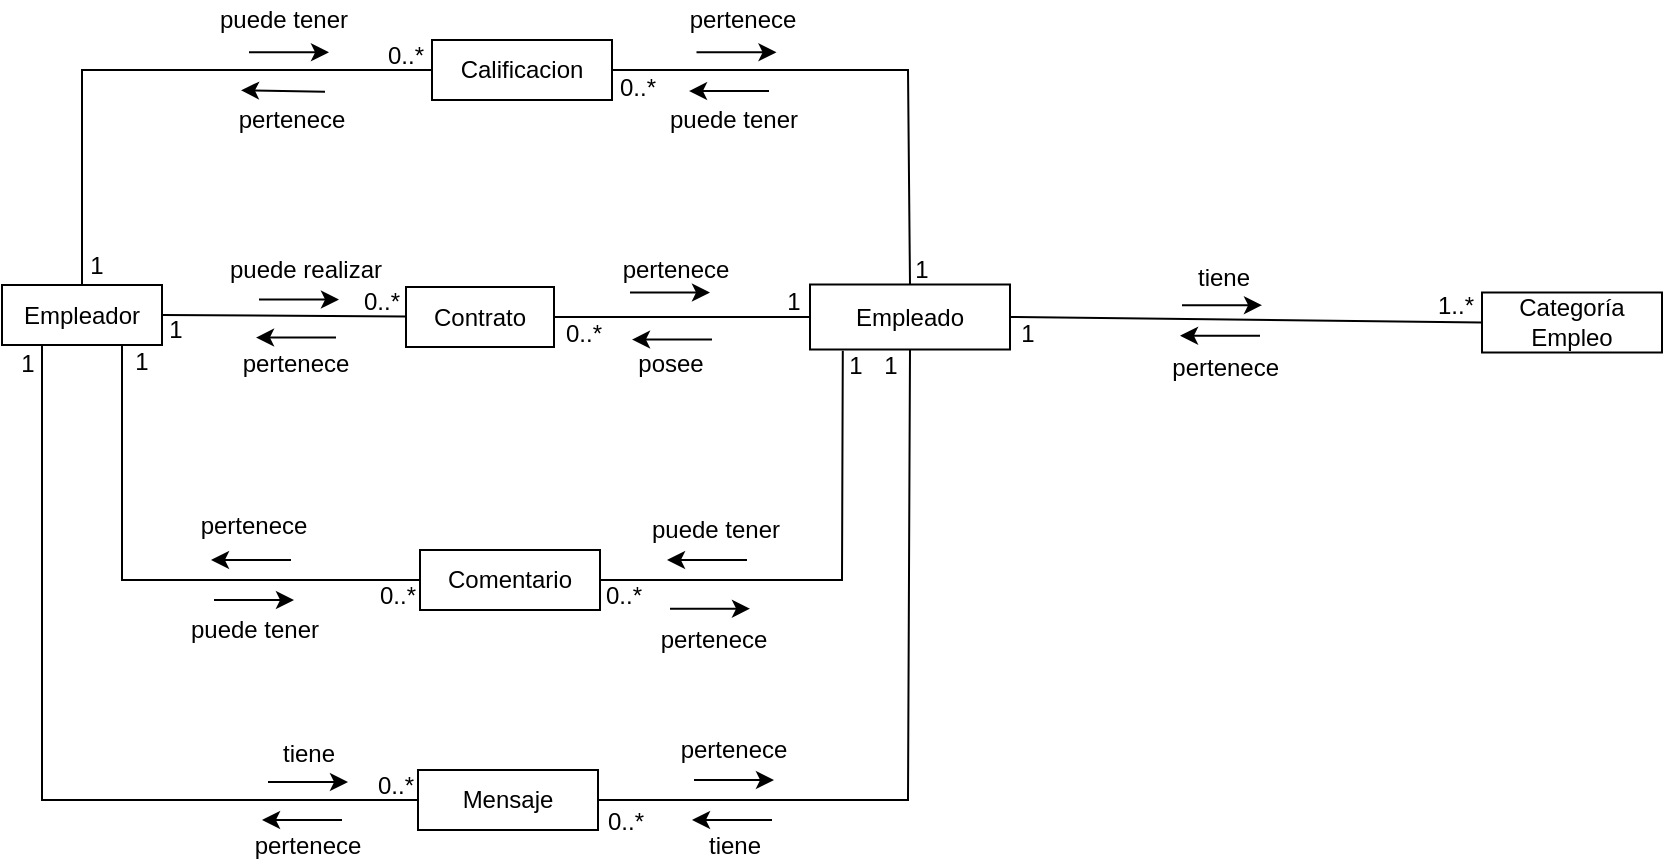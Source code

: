 <mxfile version="20.2.8" type="device"><diagram id="of9pC4fw-MPHWpr6VbC8" name="Página-1"><mxGraphModel dx="633" dy="253" grid="1" gridSize="10" guides="1" tooltips="1" connect="1" arrows="1" fold="1" page="1" pageScale="1" pageWidth="827" pageHeight="1169" math="0" shadow="0"><root><mxCell id="0"/><mxCell id="1" parent="0"/><mxCell id="vg7QcbYvOYsoTMYz2Rsn-1" value="Calificacion" style="rounded=0;whiteSpace=wrap;html=1;" parent="1" vertex="1"><mxGeometry x="295" y="220" width="90" height="30" as="geometry"/></mxCell><mxCell id="vg7QcbYvOYsoTMYz2Rsn-2" value="Empleador" style="rounded=0;whiteSpace=wrap;html=1;" parent="1" vertex="1"><mxGeometry x="80" y="342.5" width="80" height="30" as="geometry"/></mxCell><mxCell id="aUI9zjwgP-qlKRp5OmpV-1" style="edgeStyle=orthogonalEdgeStyle;rounded=0;orthogonalLoop=1;jettySize=auto;html=1;entryX=1;entryY=0.5;entryDx=0;entryDy=0;endArrow=none;endFill=0;" parent="1" source="vg7QcbYvOYsoTMYz2Rsn-3" target="-ia9TVICKKa9PZTKKcAM-2" edge="1"><mxGeometry relative="1" as="geometry"/></mxCell><mxCell id="vg7QcbYvOYsoTMYz2Rsn-3" value="Empleado" style="rounded=0;whiteSpace=wrap;html=1;" parent="1" vertex="1"><mxGeometry x="484" y="342.25" width="100" height="32.5" as="geometry"/></mxCell><mxCell id="vg7QcbYvOYsoTMYz2Rsn-4" value="Categoría Empleo" style="rounded=0;whiteSpace=wrap;html=1;" parent="1" vertex="1"><mxGeometry x="820" y="346.25" width="90" height="30" as="geometry"/></mxCell><mxCell id="vg7QcbYvOYsoTMYz2Rsn-6" value="" style="endArrow=none;html=1;rounded=0;exitX=1;exitY=0.5;exitDx=0;exitDy=0;" parent="1" source="vg7QcbYvOYsoTMYz2Rsn-2" target="-ia9TVICKKa9PZTKKcAM-2" edge="1"><mxGeometry width="50" height="50" relative="1" as="geometry"><mxPoint x="240" y="370" as="sourcePoint"/><mxPoint x="480" y="360" as="targetPoint"/></mxGeometry></mxCell><mxCell id="vg7QcbYvOYsoTMYz2Rsn-8" value="" style="endArrow=none;html=1;rounded=0;entryX=0;entryY=0.5;entryDx=0;entryDy=0;exitX=0.5;exitY=0;exitDx=0;exitDy=0;" parent="1" source="vg7QcbYvOYsoTMYz2Rsn-2" target="vg7QcbYvOYsoTMYz2Rsn-1" edge="1"><mxGeometry width="50" height="50" relative="1" as="geometry"><mxPoint x="140" y="320" as="sourcePoint"/><mxPoint x="190" y="270" as="targetPoint"/><Array as="points"><mxPoint x="120" y="235"/></Array></mxGeometry></mxCell><mxCell id="vg7QcbYvOYsoTMYz2Rsn-9" value="" style="endArrow=classic;html=1;rounded=0;" parent="1" edge="1"><mxGeometry width="50" height="50" relative="1" as="geometry"><mxPoint x="394" y="346.25" as="sourcePoint"/><mxPoint x="434" y="346.25" as="targetPoint"/></mxGeometry></mxCell><mxCell id="vg7QcbYvOYsoTMYz2Rsn-10" value="" style="endArrow=none;html=1;rounded=0;entryX=0;entryY=0.5;entryDx=0;entryDy=0;exitX=1;exitY=0.5;exitDx=0;exitDy=0;" parent="1" source="vg7QcbYvOYsoTMYz2Rsn-3" target="vg7QcbYvOYsoTMYz2Rsn-4" edge="1"><mxGeometry width="50" height="50" relative="1" as="geometry"><mxPoint x="540" y="360" as="sourcePoint"/><mxPoint x="564" y="310" as="targetPoint"/></mxGeometry></mxCell><mxCell id="KfLtf7levQlxupuaYCD2-9" style="endArrow=none;html=1;rounded=0;entryX=0.164;entryY=1.02;entryDx=0;entryDy=0;exitX=1;exitY=0.5;exitDx=0;exitDy=0;entryPerimeter=0;" parent="1" source="KfLtf7levQlxupuaYCD2-2" target="vg7QcbYvOYsoTMYz2Rsn-3" edge="1"><mxGeometry relative="1" as="geometry"><Array as="points"><mxPoint x="500" y="490"/></Array></mxGeometry></mxCell><mxCell id="KfLtf7levQlxupuaYCD2-2" value="Comentario" style="rounded=0;whiteSpace=wrap;html=1;" parent="1" vertex="1"><mxGeometry x="289" y="475" width="90" height="30" as="geometry"/></mxCell><mxCell id="KfLtf7levQlxupuaYCD2-4" value="" style="endArrow=classic;html=1;rounded=0;" parent="1" edge="1"><mxGeometry width="50" height="50" relative="1" as="geometry"><mxPoint x="670.0" y="352.57" as="sourcePoint"/><mxPoint x="710.0" y="352.57" as="targetPoint"/></mxGeometry></mxCell><mxCell id="vg7QcbYvOYsoTMYz2Rsn-14" value="" style="endArrow=none;html=1;rounded=0;entryX=1;entryY=0.5;entryDx=0;entryDy=0;exitX=0.5;exitY=0;exitDx=0;exitDy=0;" parent="1" source="vg7QcbYvOYsoTMYz2Rsn-3" target="vg7QcbYvOYsoTMYz2Rsn-1" edge="1"><mxGeometry width="50" height="50" relative="1" as="geometry"><mxPoint x="464" y="337.5" as="sourcePoint"/><mxPoint x="554" y="232.5" as="targetPoint"/><Array as="points"><mxPoint x="533" y="235"/></Array></mxGeometry></mxCell><mxCell id="KfLtf7levQlxupuaYCD2-5" value="" style="endArrow=classic;html=1;rounded=0;" parent="1" edge="1"><mxGeometry width="50" height="50" relative="1" as="geometry"><mxPoint x="709.0" y="367.85" as="sourcePoint"/><mxPoint x="669.0" y="367.85" as="targetPoint"/></mxGeometry></mxCell><mxCell id="KfLtf7levQlxupuaYCD2-8" value="" style="endArrow=none;html=1;rounded=0;entryX=0.75;entryY=1;entryDx=0;entryDy=0;exitX=0;exitY=0.5;exitDx=0;exitDy=0;" parent="1" source="KfLtf7levQlxupuaYCD2-2" target="vg7QcbYvOYsoTMYz2Rsn-2" edge="1"><mxGeometry width="50" height="50" relative="1" as="geometry"><mxPoint x="300" y="470" as="sourcePoint"/><mxPoint x="350" y="420" as="targetPoint"/><Array as="points"><mxPoint x="140" y="490"/></Array></mxGeometry></mxCell><mxCell id="KfLtf7levQlxupuaYCD2-10" value="" style="endArrow=classic;html=1;rounded=0;" parent="1" edge="1"><mxGeometry width="50" height="50" relative="1" as="geometry"><mxPoint x="247" y="368.77" as="sourcePoint"/><mxPoint x="207" y="368.77" as="targetPoint"/></mxGeometry></mxCell><mxCell id="KfLtf7levQlxupuaYCD2-11" style="endArrow=none;html=1;rounded=0;entryX=0.5;entryY=1;entryDx=0;entryDy=0;exitX=1;exitY=0.5;exitDx=0;exitDy=0;" parent="1" source="KfLtf7levQlxupuaYCD2-12" target="vg7QcbYvOYsoTMYz2Rsn-3" edge="1"><mxGeometry relative="1" as="geometry"><mxPoint x="489.0" y="377.14" as="targetPoint"/><Array as="points"><mxPoint x="533" y="600"/></Array></mxGeometry></mxCell><mxCell id="KfLtf7levQlxupuaYCD2-12" value="Mensaje" style="rounded=0;whiteSpace=wrap;html=1;" parent="1" vertex="1"><mxGeometry x="288" y="585" width="90" height="30" as="geometry"/></mxCell><mxCell id="KfLtf7levQlxupuaYCD2-13" value="" style="endArrow=none;html=1;rounded=0;entryX=0.25;entryY=1;entryDx=0;entryDy=0;exitX=0;exitY=0.5;exitDx=0;exitDy=0;" parent="1" source="KfLtf7levQlxupuaYCD2-12" target="vg7QcbYvOYsoTMYz2Rsn-2" edge="1"><mxGeometry width="50" height="50" relative="1" as="geometry"><mxPoint x="305" y="605" as="sourcePoint"/><mxPoint x="215" y="460.0" as="targetPoint"/><Array as="points"><mxPoint x="100" y="600"/></Array></mxGeometry></mxCell><mxCell id="KfLtf7levQlxupuaYCD2-14" value="" style="endArrow=classic;html=1;rounded=0;" parent="1" edge="1"><mxGeometry width="50" height="50" relative="1" as="geometry"><mxPoint x="452.5" y="480" as="sourcePoint"/><mxPoint x="412.5" y="480" as="targetPoint"/></mxGeometry></mxCell><mxCell id="KfLtf7levQlxupuaYCD2-15" value="" style="endArrow=classic;html=1;rounded=0;" parent="1" edge="1"><mxGeometry width="50" height="50" relative="1" as="geometry"><mxPoint x="186" y="500" as="sourcePoint"/><mxPoint x="226" y="500" as="targetPoint"/></mxGeometry></mxCell><mxCell id="KfLtf7levQlxupuaYCD2-16" value="" style="endArrow=classic;html=1;rounded=0;" parent="1" edge="1"><mxGeometry width="50" height="50" relative="1" as="geometry"><mxPoint x="426" y="590" as="sourcePoint"/><mxPoint x="466" y="590" as="targetPoint"/></mxGeometry></mxCell><mxCell id="KfLtf7levQlxupuaYCD2-17" value="" style="endArrow=classic;html=1;rounded=0;" parent="1" edge="1"><mxGeometry width="50" height="50" relative="1" as="geometry"><mxPoint x="250" y="610" as="sourcePoint"/><mxPoint x="210" y="610" as="targetPoint"/></mxGeometry></mxCell><mxCell id="NRFu18FWYWFKZ57OWyYP-1" value="1" style="text;html=1;strokeColor=none;fillColor=none;align=center;verticalAlign=middle;whiteSpace=wrap;rounded=0;" parent="1" vertex="1"><mxGeometry x="500" y="375.75" width="14" height="15" as="geometry"/></mxCell><mxCell id="NRFu18FWYWFKZ57OWyYP-2" value="1" style="text;html=1;strokeColor=none;fillColor=none;align=center;verticalAlign=middle;whiteSpace=wrap;rounded=0;" parent="1" vertex="1"><mxGeometry x="80" y="374.5" width="26" height="15" as="geometry"/></mxCell><mxCell id="NRFu18FWYWFKZ57OWyYP-5" value="tiene" style="text;html=1;strokeColor=none;fillColor=none;align=center;verticalAlign=middle;whiteSpace=wrap;rounded=0;" parent="1" vertex="1"><mxGeometry x="420.5" y="613" width="51" height="20" as="geometry"/></mxCell><mxCell id="NRFu18FWYWFKZ57OWyYP-6" value="pertenece" style="text;html=1;strokeColor=none;fillColor=none;align=center;verticalAlign=middle;whiteSpace=wrap;rounded=0;" parent="1" vertex="1"><mxGeometry x="406" y="565" width="80" height="20" as="geometry"/></mxCell><mxCell id="NRFu18FWYWFKZ57OWyYP-8" value="1" style="text;html=1;strokeColor=none;fillColor=none;align=center;verticalAlign=middle;whiteSpace=wrap;rounded=0;" parent="1" vertex="1"><mxGeometry x="140" y="373.5" width="20" height="15" as="geometry"/></mxCell><mxCell id="NRFu18FWYWFKZ57OWyYP-9" value="1" style="text;html=1;strokeColor=none;fillColor=none;align=center;verticalAlign=middle;whiteSpace=wrap;rounded=0;" parent="1" vertex="1"><mxGeometry x="532" y="327" width="16" height="15" as="geometry"/></mxCell><mxCell id="NRFu18FWYWFKZ57OWyYP-10" value="1" style="text;html=1;strokeColor=none;fillColor=none;align=center;verticalAlign=middle;whiteSpace=wrap;rounded=0;" parent="1" vertex="1"><mxGeometry x="116" y="325" width="23" height="15" as="geometry"/></mxCell><mxCell id="NRFu18FWYWFKZ57OWyYP-11" value="pertenece&amp;nbsp;" style="text;html=1;strokeColor=none;fillColor=none;align=center;verticalAlign=middle;whiteSpace=wrap;rounded=0;" parent="1" vertex="1"><mxGeometry x="660" y="373.75" width="67" height="20" as="geometry"/></mxCell><mxCell id="NRFu18FWYWFKZ57OWyYP-12" value="1" style="text;html=1;strokeColor=none;fillColor=none;align=center;verticalAlign=middle;whiteSpace=wrap;rounded=0;" parent="1" vertex="1"><mxGeometry x="587" y="363" width="12" height="8" as="geometry"/></mxCell><mxCell id="NRFu18FWYWFKZ57OWyYP-13" value="1..*" style="text;html=1;strokeColor=none;fillColor=none;align=center;verticalAlign=middle;whiteSpace=wrap;rounded=0;" parent="1" vertex="1"><mxGeometry x="797" y="345.5" width="20" height="15" as="geometry"/></mxCell><mxCell id="NRFu18FWYWFKZ57OWyYP-14" value="tiene" style="text;html=1;strokeColor=none;fillColor=none;align=center;verticalAlign=middle;whiteSpace=wrap;rounded=0;" parent="1" vertex="1"><mxGeometry x="666" y="329" width="50" height="20" as="geometry"/></mxCell><mxCell id="NRFu18FWYWFKZ57OWyYP-15" value="" style="endArrow=classic;html=1;rounded=0;" parent="1" edge="1"><mxGeometry width="50" height="50" relative="1" as="geometry"><mxPoint x="203.5" y="226.17" as="sourcePoint"/><mxPoint x="243.5" y="226.17" as="targetPoint"/></mxGeometry></mxCell><mxCell id="NRFu18FWYWFKZ57OWyYP-16" value="" style="endArrow=classic;html=1;rounded=0;" parent="1" edge="1"><mxGeometry width="50" height="50" relative="1" as="geometry"><mxPoint x="463.5" y="245.52" as="sourcePoint"/><mxPoint x="423.5" y="245.52" as="targetPoint"/></mxGeometry></mxCell><mxCell id="NRFu18FWYWFKZ57OWyYP-18" value="puede tener" style="text;html=1;strokeColor=none;fillColor=none;align=center;verticalAlign=middle;whiteSpace=wrap;rounded=0;" parent="1" vertex="1"><mxGeometry x="411" y="250" width="70" height="20" as="geometry"/></mxCell><mxCell id="NRFu18FWYWFKZ57OWyYP-19" value="puede tener" style="text;html=1;strokeColor=none;fillColor=none;align=center;verticalAlign=middle;whiteSpace=wrap;rounded=0;" parent="1" vertex="1"><mxGeometry x="182" y="200" width="78" height="20" as="geometry"/></mxCell><mxCell id="NRFu18FWYWFKZ57OWyYP-20" value="puede tener" style="text;html=1;strokeColor=none;fillColor=none;align=center;verticalAlign=middle;whiteSpace=wrap;rounded=0;" parent="1" vertex="1"><mxGeometry x="169" y="505" width="75" height="20" as="geometry"/></mxCell><mxCell id="NRFu18FWYWFKZ57OWyYP-24" value="0..*" style="text;html=1;strokeColor=none;fillColor=none;align=center;verticalAlign=middle;whiteSpace=wrap;rounded=0;" parent="1" vertex="1"><mxGeometry x="260" y="342.5" width="20" height="16" as="geometry"/></mxCell><mxCell id="-y2ENIuTqWuEOq2K0uDb-7" value="1" style="text;html=1;strokeColor=none;fillColor=none;align=center;verticalAlign=middle;whiteSpace=wrap;rounded=0;" parent="1" vertex="1"><mxGeometry x="516" y="377" width="17" height="12" as="geometry"/></mxCell><mxCell id="OhheRrNZ9I2wYq8CPIBb-1" value="" style="endArrow=classic;html=1;rounded=0;" parent="1" edge="1"><mxGeometry width="50" height="50" relative="1" as="geometry"><mxPoint x="465" y="610" as="sourcePoint"/><mxPoint x="425" y="610" as="targetPoint"/></mxGeometry></mxCell><mxCell id="OhheRrNZ9I2wYq8CPIBb-2" value="pertenece" style="text;html=1;strokeColor=none;fillColor=none;align=center;verticalAlign=middle;whiteSpace=wrap;rounded=0;" parent="1" vertex="1"><mxGeometry x="202" y="613" width="62" height="20" as="geometry"/></mxCell><mxCell id="OhheRrNZ9I2wYq8CPIBb-3" value="" style="endArrow=classic;html=1;rounded=0;" parent="1" edge="1"><mxGeometry width="50" height="50" relative="1" as="geometry"><mxPoint x="213" y="591" as="sourcePoint"/><mxPoint x="253" y="591" as="targetPoint"/></mxGeometry></mxCell><mxCell id="OhheRrNZ9I2wYq8CPIBb-4" value="" style="endArrow=classic;html=1;rounded=0;" parent="1" edge="1"><mxGeometry width="50" height="50" relative="1" as="geometry"><mxPoint x="414" y="504.33" as="sourcePoint"/><mxPoint x="454" y="504.33" as="targetPoint"/></mxGeometry></mxCell><mxCell id="OhheRrNZ9I2wYq8CPIBb-7" value="tiene" style="text;html=1;strokeColor=none;fillColor=none;align=center;verticalAlign=middle;whiteSpace=wrap;rounded=0;" parent="1" vertex="1"><mxGeometry x="208" y="567" width="51" height="20" as="geometry"/></mxCell><mxCell id="OhheRrNZ9I2wYq8CPIBb-8" value="0..*" style="text;html=1;strokeColor=none;fillColor=none;align=center;verticalAlign=middle;whiteSpace=wrap;rounded=0;" parent="1" vertex="1"><mxGeometry x="379" y="603" width="26" height="15" as="geometry"/></mxCell><mxCell id="OhheRrNZ9I2wYq8CPIBb-9" value="0..*" style="text;html=1;strokeColor=none;fillColor=none;align=center;verticalAlign=middle;whiteSpace=wrap;rounded=0;" parent="1" vertex="1"><mxGeometry x="264" y="585" width="26" height="15" as="geometry"/></mxCell><mxCell id="OhheRrNZ9I2wYq8CPIBb-10" value="0..*" style="text;html=1;strokeColor=none;fillColor=none;align=center;verticalAlign=middle;whiteSpace=wrap;rounded=0;" parent="1" vertex="1"><mxGeometry x="385" y="236" width="26" height="15" as="geometry"/></mxCell><mxCell id="OhheRrNZ9I2wYq8CPIBb-11" value="0..*" style="text;html=1;strokeColor=none;fillColor=none;align=center;verticalAlign=middle;whiteSpace=wrap;rounded=0;" parent="1" vertex="1"><mxGeometry x="269" y="220" width="26" height="15" as="geometry"/></mxCell><mxCell id="OhheRrNZ9I2wYq8CPIBb-12" value="" style="endArrow=classic;html=1;rounded=0;" parent="1" edge="1"><mxGeometry width="50" height="50" relative="1" as="geometry"><mxPoint x="241.5" y="245.83" as="sourcePoint"/><mxPoint x="199.5" y="245.16" as="targetPoint"/></mxGeometry></mxCell><mxCell id="OhheRrNZ9I2wYq8CPIBb-15" value="pertenece" style="text;html=1;strokeColor=none;fillColor=none;align=center;verticalAlign=middle;whiteSpace=wrap;rounded=0;" parent="1" vertex="1"><mxGeometry x="195.5" y="250" width="58" height="20" as="geometry"/></mxCell><mxCell id="OhheRrNZ9I2wYq8CPIBb-16" value="" style="endArrow=classic;html=1;rounded=0;" parent="1" edge="1"><mxGeometry width="50" height="50" relative="1" as="geometry"><mxPoint x="427.25" y="226.17" as="sourcePoint"/><mxPoint x="467.25" y="226.17" as="targetPoint"/></mxGeometry></mxCell><mxCell id="OhheRrNZ9I2wYq8CPIBb-17" value="pertenece" style="text;html=1;strokeColor=none;fillColor=none;align=center;verticalAlign=middle;whiteSpace=wrap;rounded=0;" parent="1" vertex="1"><mxGeometry x="420" y="200" width="61" height="20" as="geometry"/></mxCell><mxCell id="OhheRrNZ9I2wYq8CPIBb-18" value="0..*" style="text;html=1;strokeColor=none;fillColor=none;align=center;verticalAlign=middle;whiteSpace=wrap;rounded=0;" parent="1" vertex="1"><mxGeometry x="378" y="490" width="26" height="15" as="geometry"/></mxCell><mxCell id="OhheRrNZ9I2wYq8CPIBb-19" value="puede tener" style="text;html=1;strokeColor=none;fillColor=none;align=center;verticalAlign=middle;whiteSpace=wrap;rounded=0;" parent="1" vertex="1"><mxGeometry x="401.5" y="455" width="70" height="20" as="geometry"/></mxCell><mxCell id="OhheRrNZ9I2wYq8CPIBb-20" value="pertenece" style="text;html=1;strokeColor=none;fillColor=none;align=center;verticalAlign=middle;whiteSpace=wrap;rounded=0;" parent="1" vertex="1"><mxGeometry x="405" y="510" width="62" height="20" as="geometry"/></mxCell><mxCell id="OhheRrNZ9I2wYq8CPIBb-21" value="" style="endArrow=classic;html=1;rounded=0;" parent="1" edge="1"><mxGeometry width="50" height="50" relative="1" as="geometry"><mxPoint x="224.5" y="480.0" as="sourcePoint"/><mxPoint x="184.5" y="480.0" as="targetPoint"/></mxGeometry></mxCell><mxCell id="OhheRrNZ9I2wYq8CPIBb-22" value="pertenece" style="text;html=1;strokeColor=none;fillColor=none;align=center;verticalAlign=middle;whiteSpace=wrap;rounded=0;" parent="1" vertex="1"><mxGeometry x="174.5" y="453" width="62" height="20" as="geometry"/></mxCell><mxCell id="-ia9TVICKKa9PZTKKcAM-1" value="0..*" style="text;html=1;strokeColor=none;fillColor=none;align=center;verticalAlign=middle;whiteSpace=wrap;rounded=0;" parent="1" vertex="1"><mxGeometry x="265" y="490" width="26" height="15" as="geometry"/></mxCell><mxCell id="-ia9TVICKKa9PZTKKcAM-2" value="Contrato" style="rounded=0;whiteSpace=wrap;html=1;" parent="1" vertex="1"><mxGeometry x="282" y="343.5" width="74" height="30" as="geometry"/></mxCell><mxCell id="-ia9TVICKKa9PZTKKcAM-4" value="0..*" style="text;html=1;strokeColor=none;fillColor=none;align=center;verticalAlign=middle;whiteSpace=wrap;rounded=0;" parent="1" vertex="1"><mxGeometry x="356" y="359" width="30" height="16" as="geometry"/></mxCell><mxCell id="-ia9TVICKKa9PZTKKcAM-10" value="" style="endArrow=classic;html=1;rounded=0;" parent="1" edge="1"><mxGeometry width="50" height="50" relative="1" as="geometry"><mxPoint x="435" y="369.77" as="sourcePoint"/><mxPoint x="395" y="369.77" as="targetPoint"/></mxGeometry></mxCell><mxCell id="-ia9TVICKKa9PZTKKcAM-11" value="pertenece" style="text;html=1;strokeColor=none;fillColor=none;align=center;verticalAlign=middle;whiteSpace=wrap;rounded=0;" parent="1" vertex="1"><mxGeometry x="197" y="377" width="60" height="10" as="geometry"/></mxCell><mxCell id="-ia9TVICKKa9PZTKKcAM-12" value="" style="endArrow=classic;html=1;rounded=0;" parent="1" edge="1"><mxGeometry width="50" height="50" relative="1" as="geometry"><mxPoint x="208.5" y="349.77" as="sourcePoint"/><mxPoint x="248.5" y="349.77" as="targetPoint"/></mxGeometry></mxCell><mxCell id="-ia9TVICKKa9PZTKKcAM-14" value="puede realizar" style="text;html=1;strokeColor=none;fillColor=none;align=center;verticalAlign=middle;whiteSpace=wrap;rounded=0;" parent="1" vertex="1"><mxGeometry x="189" y="327" width="86" height="15" as="geometry"/></mxCell><mxCell id="-ia9TVICKKa9PZTKKcAM-16" value="1" style="text;html=1;strokeColor=none;fillColor=none;align=center;verticalAlign=middle;whiteSpace=wrap;rounded=0;" parent="1" vertex="1"><mxGeometry x="157" y="360" width="20" height="10" as="geometry"/></mxCell><mxCell id="-ia9TVICKKa9PZTKKcAM-17" value="1" style="text;html=1;strokeColor=none;fillColor=none;align=center;verticalAlign=middle;whiteSpace=wrap;rounded=0;" parent="1" vertex="1"><mxGeometry x="466" y="345.5" width="20" height="10" as="geometry"/></mxCell><mxCell id="-ia9TVICKKa9PZTKKcAM-18" value="posee" style="text;html=1;strokeColor=none;fillColor=none;align=center;verticalAlign=middle;whiteSpace=wrap;rounded=0;" parent="1" vertex="1"><mxGeometry x="394" y="375.75" width="41" height="12.5" as="geometry"/></mxCell><mxCell id="-ia9TVICKKa9PZTKKcAM-19" value="pertenece" style="text;html=1;strokeColor=none;fillColor=none;align=center;verticalAlign=middle;whiteSpace=wrap;rounded=0;" parent="1" vertex="1"><mxGeometry x="387" y="330" width="60" height="10" as="geometry"/></mxCell></root></mxGraphModel></diagram></mxfile>